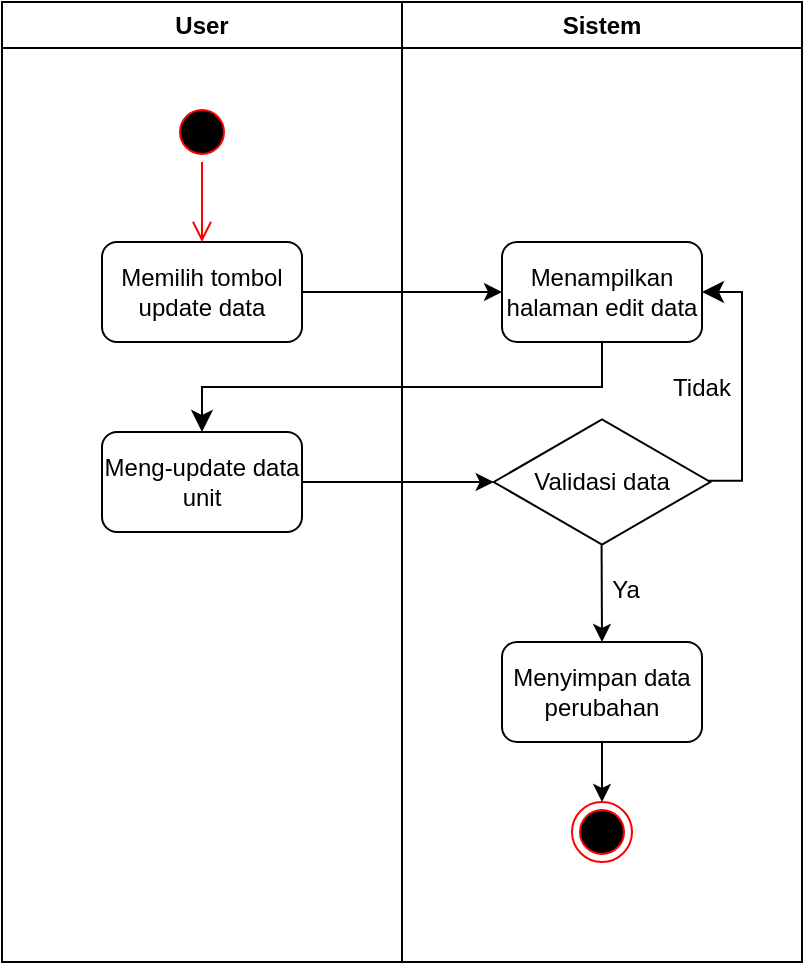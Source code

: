 <mxfile>
    <diagram id="8J11LVgj1c_TtOFQkKlk" name="Page-1">
        <mxGraphModel dx="614" dy="335" grid="1" gridSize="10" guides="1" tooltips="1" connect="1" arrows="1" fold="1" page="1" pageScale="1" pageWidth="850" pageHeight="1100" math="0" shadow="0">
            <root>
                <mxCell id="0"/>
                <mxCell id="1" parent="0"/>
                <mxCell id="2" value="User" style="swimlane;whiteSpace=wrap;html=1;" vertex="1" parent="1">
                    <mxGeometry x="80" y="120" width="200" height="480" as="geometry"/>
                </mxCell>
                <mxCell id="5" value="Memilih tombol update data" style="rounded=1;whiteSpace=wrap;html=1;" vertex="1" parent="2">
                    <mxGeometry x="50" y="120" width="100" height="50" as="geometry"/>
                </mxCell>
                <mxCell id="6" value="" style="ellipse;html=1;shape=startState;fillColor=#000000;strokeColor=#ff0000;" vertex="1" parent="2">
                    <mxGeometry x="85" y="50" width="30" height="30" as="geometry"/>
                </mxCell>
                <mxCell id="7" value="" style="edgeStyle=orthogonalEdgeStyle;html=1;verticalAlign=bottom;endArrow=open;endSize=8;strokeColor=#ff0000;entryX=0.5;entryY=0;entryDx=0;entryDy=0;" edge="1" source="6" parent="2" target="5">
                    <mxGeometry relative="1" as="geometry">
                        <mxPoint x="100" y="140" as="targetPoint"/>
                    </mxGeometry>
                </mxCell>
                <mxCell id="11" value="Meng-update data unit" style="rounded=1;whiteSpace=wrap;html=1;" vertex="1" parent="2">
                    <mxGeometry x="50" y="215" width="100" height="50" as="geometry"/>
                </mxCell>
                <mxCell id="3" value="Sistem" style="swimlane;whiteSpace=wrap;html=1;" vertex="1" parent="1">
                    <mxGeometry x="280" y="120" width="200" height="480" as="geometry"/>
                </mxCell>
                <mxCell id="8" value="Menampilkan halaman edit data" style="rounded=1;whiteSpace=wrap;html=1;" vertex="1" parent="3">
                    <mxGeometry x="50" y="120" width="100" height="50" as="geometry"/>
                </mxCell>
                <mxCell id="17" value="" style="edgeStyle=none;html=1;exitX=0.498;exitY=0.986;exitDx=0;exitDy=0;exitPerimeter=0;entryX=0.5;entryY=0;entryDx=0;entryDy=0;" edge="1" parent="3" source="14" target="10">
                    <mxGeometry relative="1" as="geometry">
                        <mxPoint x="109.998" y="272.5" as="sourcePoint"/>
                        <mxPoint x="110.6" y="330.26" as="targetPoint"/>
                    </mxGeometry>
                </mxCell>
                <mxCell id="14" value="Validasi data" style="html=1;whiteSpace=wrap;aspect=fixed;shape=isoRectangle;" vertex="1" parent="3">
                    <mxGeometry x="45.84" y="207.5" width="108.33" height="65" as="geometry"/>
                </mxCell>
                <mxCell id="15" value="" style="edgeStyle=elbowEdgeStyle;elbow=horizontal;endArrow=classic;html=1;curved=0;rounded=0;endSize=8;startSize=8;exitX=0.992;exitY=0.49;exitDx=0;exitDy=0;exitPerimeter=0;entryX=1;entryY=0.5;entryDx=0;entryDy=0;" edge="1" parent="3" source="14" target="8">
                    <mxGeometry width="50" height="50" relative="1" as="geometry">
                        <mxPoint x="120" y="190" as="sourcePoint"/>
                        <mxPoint x="170" y="140" as="targetPoint"/>
                        <Array as="points">
                            <mxPoint x="170" y="190"/>
                        </Array>
                    </mxGeometry>
                </mxCell>
                <mxCell id="21" value="" style="edgeStyle=none;html=1;" edge="1" parent="3" source="10" target="20">
                    <mxGeometry relative="1" as="geometry"/>
                </mxCell>
                <mxCell id="10" value="Menyimpan data perubahan" style="rounded=1;whiteSpace=wrap;html=1;" vertex="1" parent="3">
                    <mxGeometry x="50" y="320" width="100" height="50" as="geometry"/>
                </mxCell>
                <mxCell id="18" value="Tidak" style="text;html=1;align=center;verticalAlign=middle;whiteSpace=wrap;rounded=0;" vertex="1" parent="3">
                    <mxGeometry x="120" y="177.5" width="60" height="30" as="geometry"/>
                </mxCell>
                <mxCell id="19" value="Ya" style="text;html=1;align=center;verticalAlign=middle;whiteSpace=wrap;rounded=0;" vertex="1" parent="3">
                    <mxGeometry x="82" y="279" width="60" height="30" as="geometry"/>
                </mxCell>
                <mxCell id="20" value="" style="ellipse;html=1;shape=endState;fillColor=#000000;strokeColor=#ff0000;" vertex="1" parent="3">
                    <mxGeometry x="85" y="400" width="30" height="30" as="geometry"/>
                </mxCell>
                <mxCell id="9" value="" style="edgeStyle=none;html=1;" edge="1" parent="1" source="5" target="8">
                    <mxGeometry relative="1" as="geometry"/>
                </mxCell>
                <mxCell id="13" value="" style="edgeStyle=elbowEdgeStyle;elbow=vertical;endArrow=classic;html=1;curved=0;rounded=0;endSize=8;startSize=8;entryX=0.5;entryY=0;entryDx=0;entryDy=0;exitX=0.5;exitY=1;exitDx=0;exitDy=0;" edge="1" parent="1" source="8" target="11">
                    <mxGeometry width="50" height="50" relative="1" as="geometry">
                        <mxPoint x="400" y="310" as="sourcePoint"/>
                        <mxPoint x="450" y="260" as="targetPoint"/>
                    </mxGeometry>
                </mxCell>
                <mxCell id="16" value="" style="edgeStyle=none;html=1;" edge="1" parent="1" source="11" target="14">
                    <mxGeometry relative="1" as="geometry"/>
                </mxCell>
            </root>
        </mxGraphModel>
    </diagram>
</mxfile>